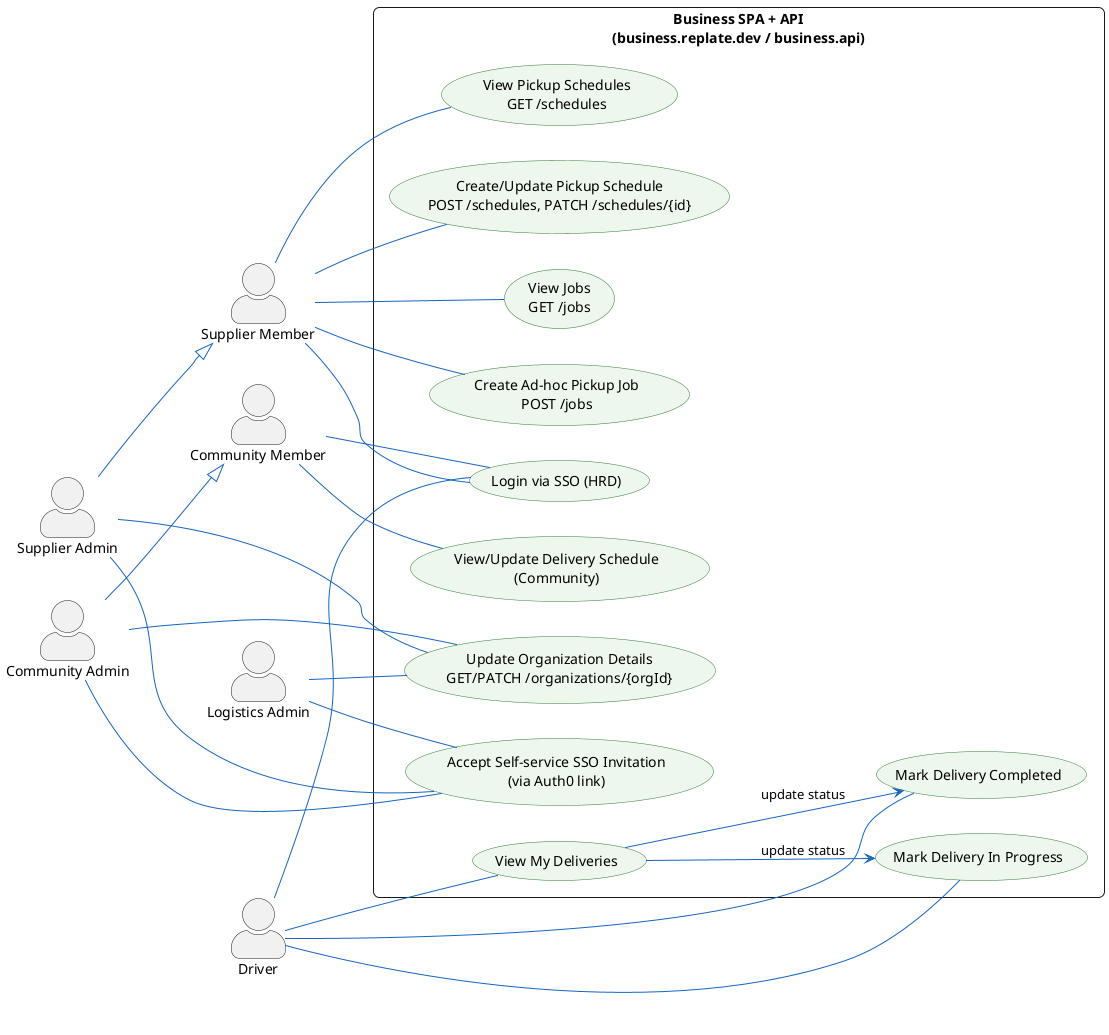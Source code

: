 @startuml
left to right direction
skinparam usecase {
  BackgroundColor #EEF7EE
  BorderColor #2E7D32
  ArrowColor #1565C0
}
skinparam actorStyle awesome
skinparam shadowing false
skinparam roundcorner 12
skinparam DefaultTextAlignment center

' Actors in Business domain
actor "Supplier Admin" as SupplierAdmin
actor "Supplier Member" as SupplierMember
actor "Logistics Admin" as LogisticsAdmin
actor Driver
actor "Community Admin" as CommunityAdmin
actor "Community Member" as CommunityMember

CommunityAdmin --|> CommunityMember
SupplierAdmin --|> SupplierMember

rectangle "Business SPA + API\n(business.replate.dev / business.api)" as System {
  usecase "Login via SSO (HRD)" as UCLogin

  usecase "View Jobs\nGET /jobs" as UCViewJobs
  usecase "Create Ad-hoc Pickup Job\nPOST /jobs" as UCCreateJob

  usecase "View Pickup Schedules\nGET /schedules" as UCViewSchedules
  usecase "Create/Update Pickup Schedule\nPOST /schedules, PATCH /schedules/{id}" as UCManageSchedules

  usecase "View/Update Delivery Schedule\n(Community)" as UCManageDeliverySchedules

  usecase "Update Organization Details\nGET/PATCH /organizations/{orgId}" as UCUpdateOrg

  usecase "View My Deliveries" as UCDriverView
  usecase "Mark Delivery In Progress" as UCInProgress
  usecase "Mark Delivery Completed" as UCCompleted

  usecase "Accept Self-service SSO Invitation\n(via Auth0 link)" as UCAcceptSSO
'  usecase "Update Logistics Company Details" as UCUpdateLogistics
}

' Login applies to all personas
SupplierMember -- UCLogin
Driver -- UCLogin
CommunityMember -- UCLogin

' Jobs
SupplierMember -- UCViewJobs
Driver -- UCDriverView

SupplierMember -- UCCreateJob

' Schedules (Pickup schedules for Suppliers)
SupplierMember -- UCViewSchedules
SupplierMember -- UCManageSchedules

' Delivery schedules for Communities
CommunityMember -- UCManageDeliverySchedules

' Organization details
SupplierAdmin -- UCUpdateOrg
LogisticsAdmin -- UCUpdateOrg
CommunityAdmin -- UCUpdateOrg

' Driver workflow
UCDriverView --> UCInProgress : update status
UCDriverView --> UCCompleted : update status
Driver -- UCInProgress
Driver -- UCCompleted

' Self-service SSO invitation acceptance
SupplierAdmin -- UCAcceptSSO
LogisticsAdmin -- UCAcceptSSO
CommunityAdmin -- UCAcceptSSO

@enduml
